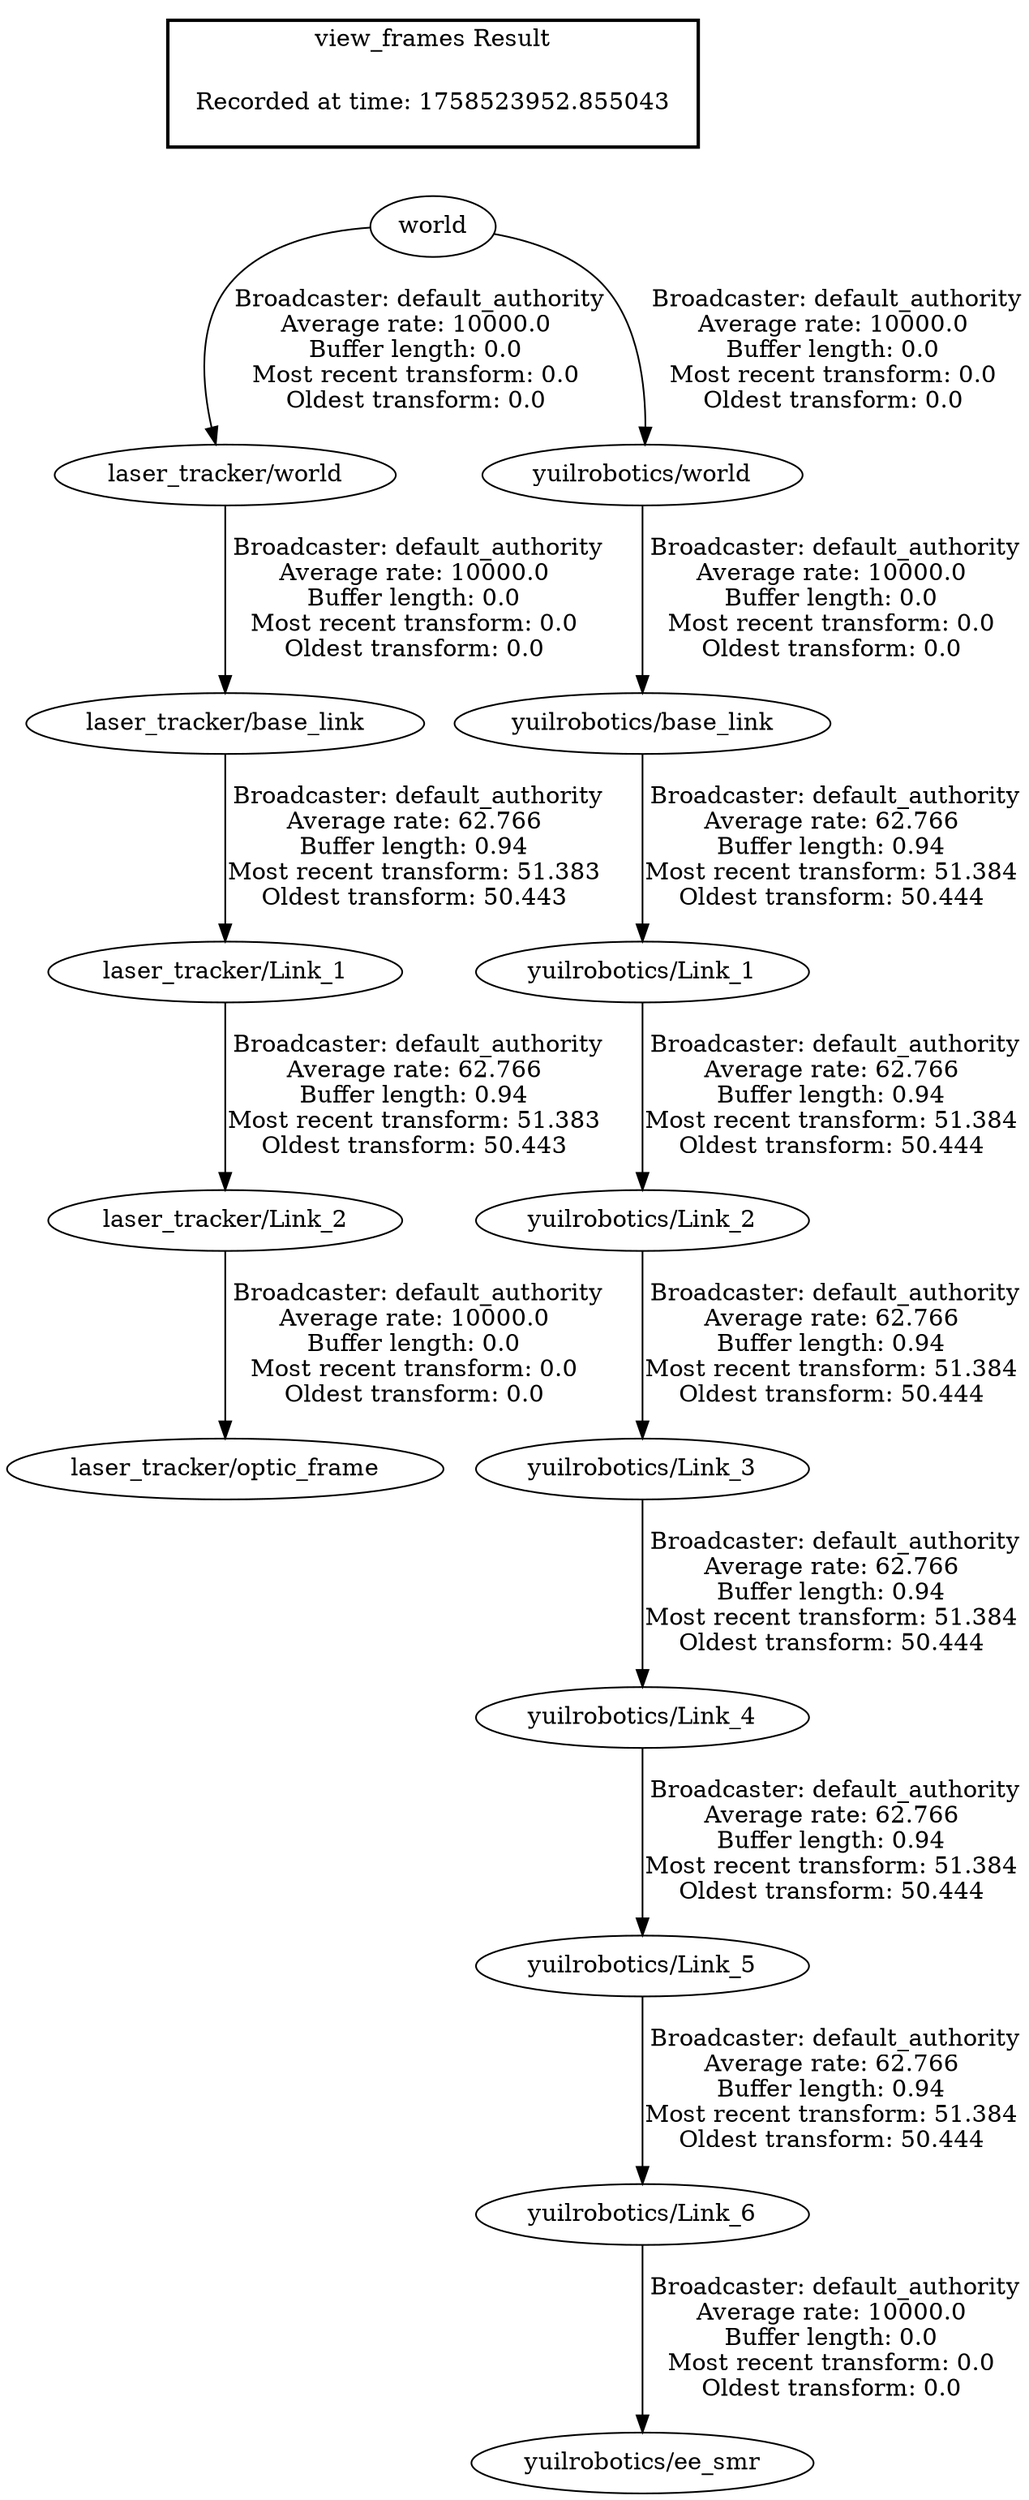 digraph G {
"laser_tracker/Link_1" -> "laser_tracker/Link_2"[label=" Broadcaster: default_authority\nAverage rate: 62.766\nBuffer length: 0.94\nMost recent transform: 51.383\nOldest transform: 50.443\n"];
"laser_tracker/base_link" -> "laser_tracker/Link_1"[label=" Broadcaster: default_authority\nAverage rate: 62.766\nBuffer length: 0.94\nMost recent transform: 51.383\nOldest transform: 50.443\n"];
"laser_tracker/world" -> "laser_tracker/base_link"[label=" Broadcaster: default_authority\nAverage rate: 10000.0\nBuffer length: 0.0\nMost recent transform: 0.0\nOldest transform: 0.0\n"];
"yuilrobotics/world" -> "yuilrobotics/base_link"[label=" Broadcaster: default_authority\nAverage rate: 10000.0\nBuffer length: 0.0\nMost recent transform: 0.0\nOldest transform: 0.0\n"];
"world" -> "yuilrobotics/world"[label=" Broadcaster: default_authority\nAverage rate: 10000.0\nBuffer length: 0.0\nMost recent transform: 0.0\nOldest transform: 0.0\n"];
"yuilrobotics/Link_6" -> "yuilrobotics/ee_smr"[label=" Broadcaster: default_authority\nAverage rate: 10000.0\nBuffer length: 0.0\nMost recent transform: 0.0\nOldest transform: 0.0\n"];
"yuilrobotics/Link_5" -> "yuilrobotics/Link_6"[label=" Broadcaster: default_authority\nAverage rate: 62.766\nBuffer length: 0.94\nMost recent transform: 51.384\nOldest transform: 50.444\n"];
"yuilrobotics/base_link" -> "yuilrobotics/Link_1"[label=" Broadcaster: default_authority\nAverage rate: 62.766\nBuffer length: 0.94\nMost recent transform: 51.384\nOldest transform: 50.444\n"];
"yuilrobotics/Link_1" -> "yuilrobotics/Link_2"[label=" Broadcaster: default_authority\nAverage rate: 62.766\nBuffer length: 0.94\nMost recent transform: 51.384\nOldest transform: 50.444\n"];
"yuilrobotics/Link_2" -> "yuilrobotics/Link_3"[label=" Broadcaster: default_authority\nAverage rate: 62.766\nBuffer length: 0.94\nMost recent transform: 51.384\nOldest transform: 50.444\n"];
"yuilrobotics/Link_3" -> "yuilrobotics/Link_4"[label=" Broadcaster: default_authority\nAverage rate: 62.766\nBuffer length: 0.94\nMost recent transform: 51.384\nOldest transform: 50.444\n"];
"yuilrobotics/Link_4" -> "yuilrobotics/Link_5"[label=" Broadcaster: default_authority\nAverage rate: 62.766\nBuffer length: 0.94\nMost recent transform: 51.384\nOldest transform: 50.444\n"];
"world" -> "laser_tracker/world"[label=" Broadcaster: default_authority\nAverage rate: 10000.0\nBuffer length: 0.0\nMost recent transform: 0.0\nOldest transform: 0.0\n"];
"laser_tracker/Link_2" -> "laser_tracker/optic_frame"[label=" Broadcaster: default_authority\nAverage rate: 10000.0\nBuffer length: 0.0\nMost recent transform: 0.0\nOldest transform: 0.0\n"];
edge [style=invis];
 subgraph cluster_legend { style=bold; color=black; label ="view_frames Result";
"Recorded at time: 1758523952.855043"[ shape=plaintext ] ;
}->"world";
}
